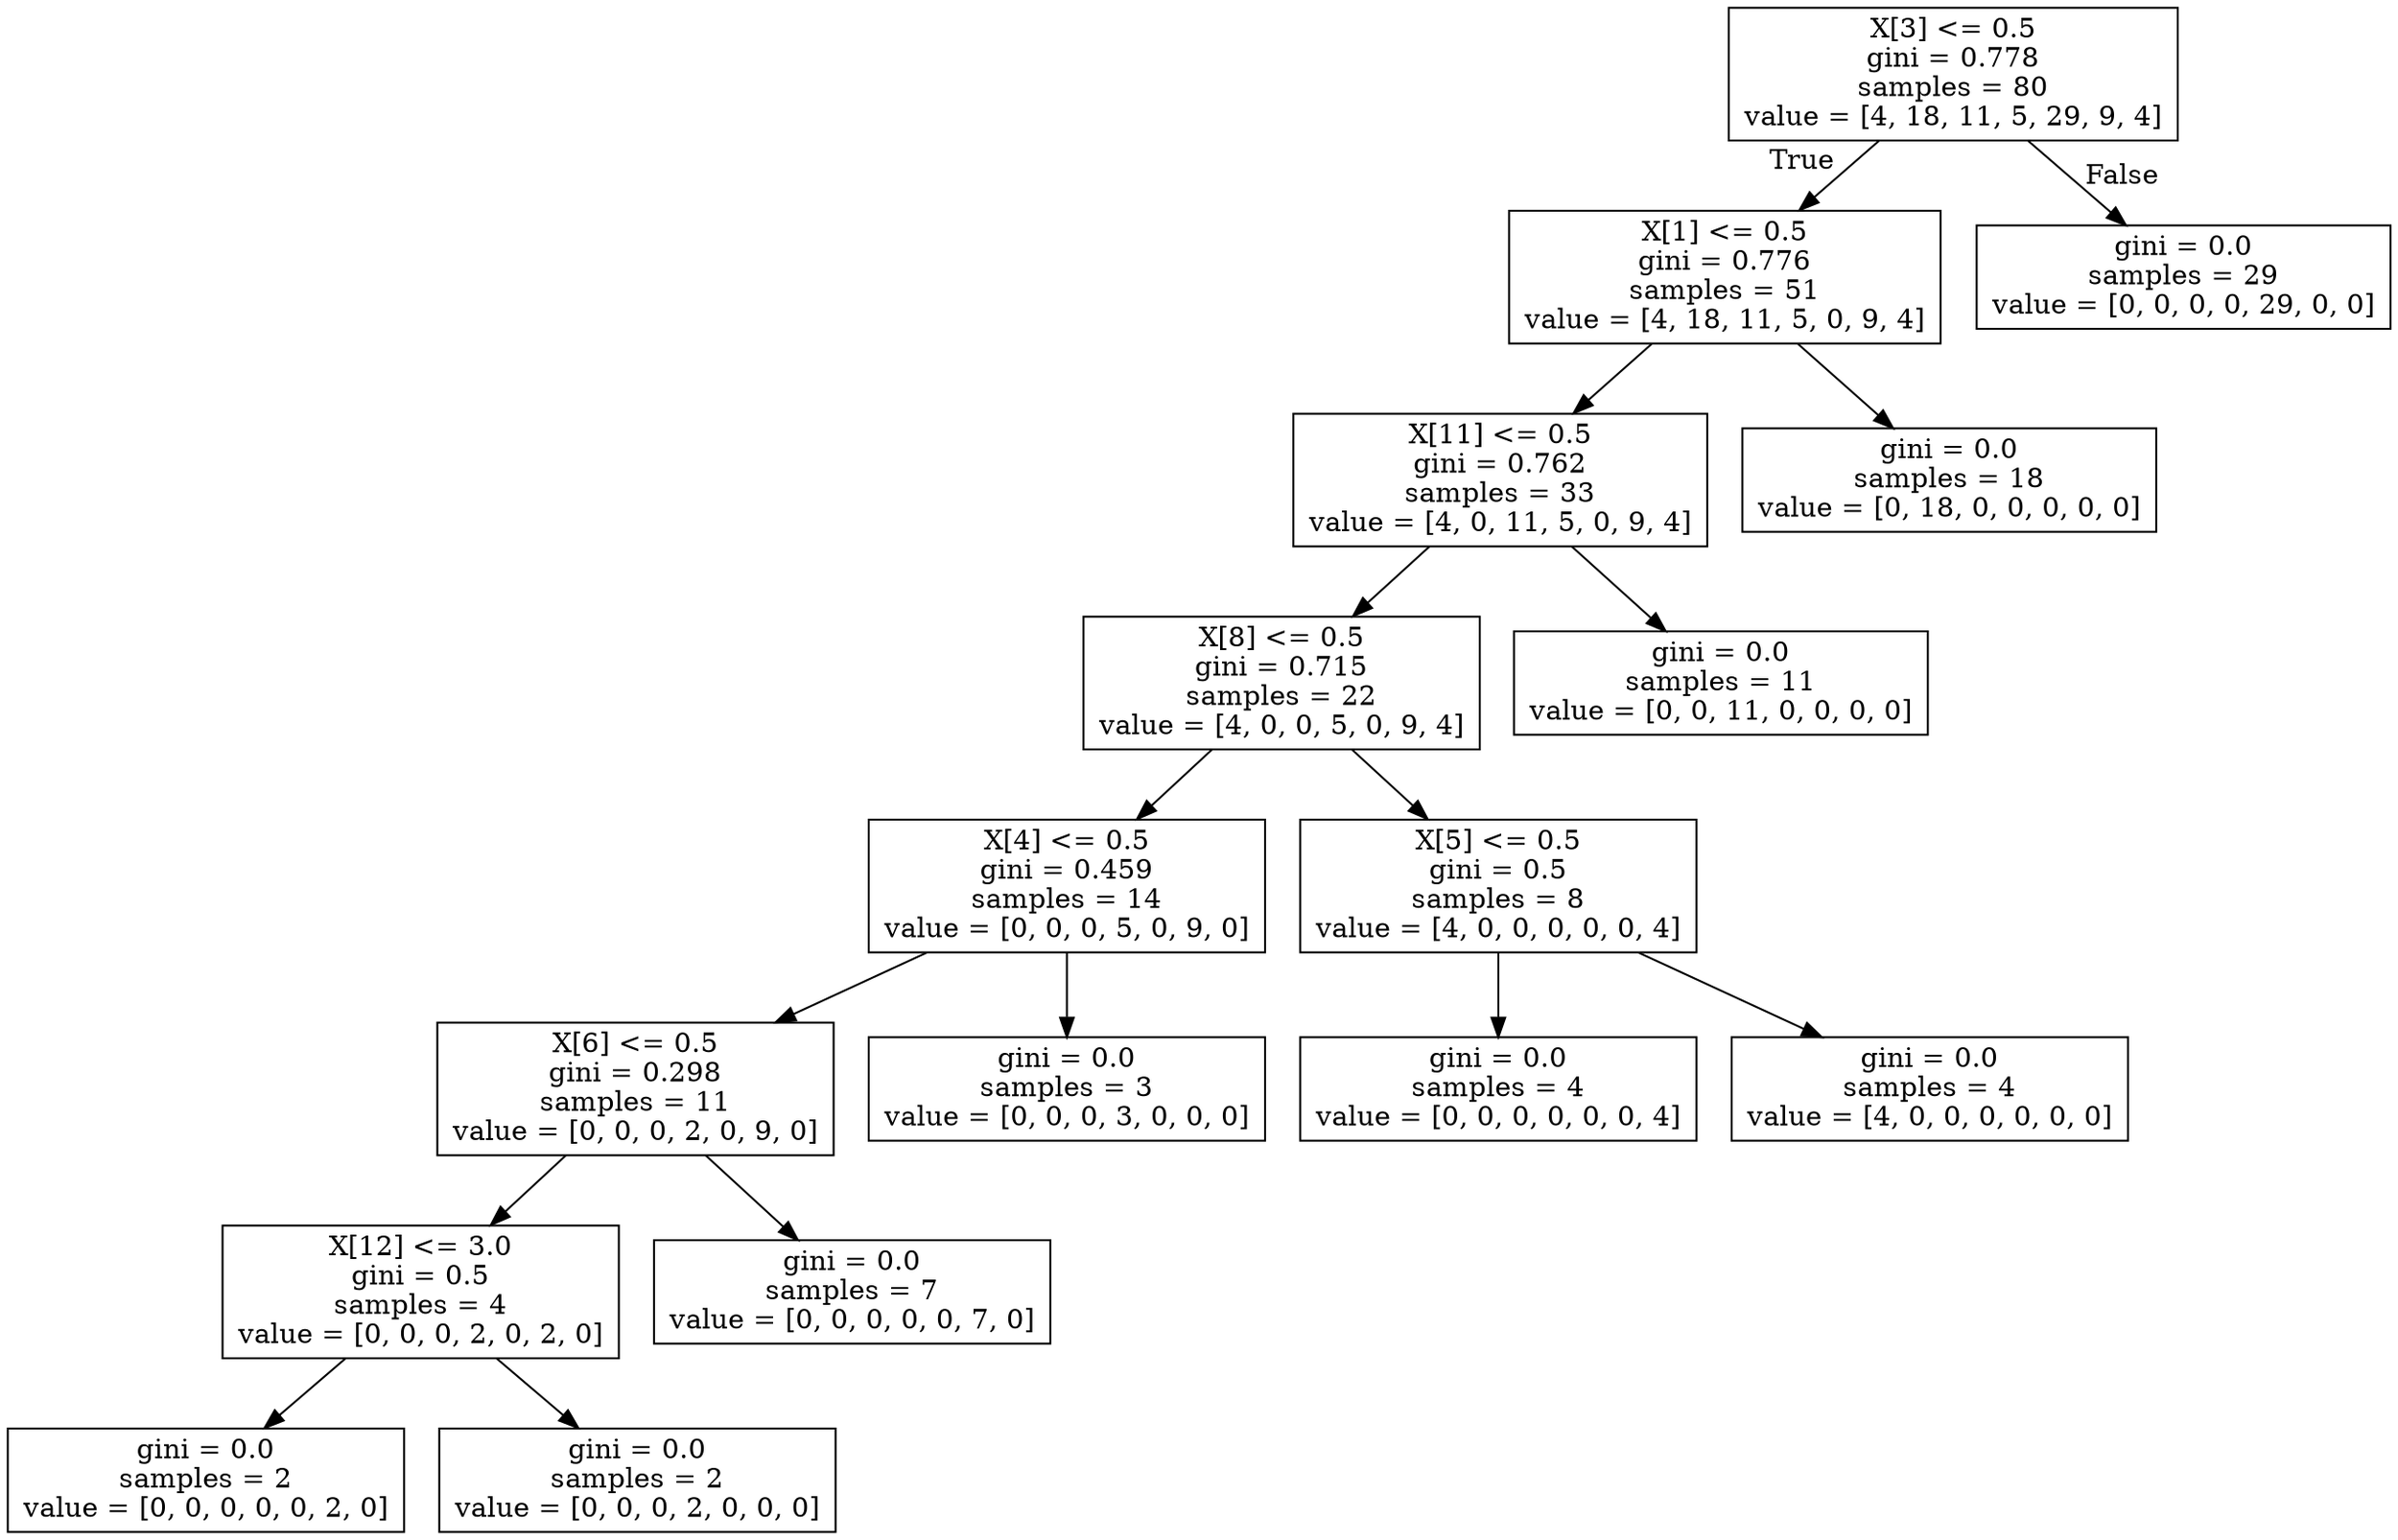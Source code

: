 digraph Tree {
node [shape=box] ;
0 [label="X[3] <= 0.5\ngini = 0.778\nsamples = 80\nvalue = [4, 18, 11, 5, 29, 9, 4]"] ;
1 [label="X[1] <= 0.5\ngini = 0.776\nsamples = 51\nvalue = [4, 18, 11, 5, 0, 9, 4]"] ;
0 -> 1 [labeldistance=2.5, labelangle=45, headlabel="True"] ;
2 [label="X[11] <= 0.5\ngini = 0.762\nsamples = 33\nvalue = [4, 0, 11, 5, 0, 9, 4]"] ;
1 -> 2 ;
3 [label="X[8] <= 0.5\ngini = 0.715\nsamples = 22\nvalue = [4, 0, 0, 5, 0, 9, 4]"] ;
2 -> 3 ;
4 [label="X[4] <= 0.5\ngini = 0.459\nsamples = 14\nvalue = [0, 0, 0, 5, 0, 9, 0]"] ;
3 -> 4 ;
5 [label="X[6] <= 0.5\ngini = 0.298\nsamples = 11\nvalue = [0, 0, 0, 2, 0, 9, 0]"] ;
4 -> 5 ;
6 [label="X[12] <= 3.0\ngini = 0.5\nsamples = 4\nvalue = [0, 0, 0, 2, 0, 2, 0]"] ;
5 -> 6 ;
7 [label="gini = 0.0\nsamples = 2\nvalue = [0, 0, 0, 0, 0, 2, 0]"] ;
6 -> 7 ;
8 [label="gini = 0.0\nsamples = 2\nvalue = [0, 0, 0, 2, 0, 0, 0]"] ;
6 -> 8 ;
9 [label="gini = 0.0\nsamples = 7\nvalue = [0, 0, 0, 0, 0, 7, 0]"] ;
5 -> 9 ;
10 [label="gini = 0.0\nsamples = 3\nvalue = [0, 0, 0, 3, 0, 0, 0]"] ;
4 -> 10 ;
11 [label="X[5] <= 0.5\ngini = 0.5\nsamples = 8\nvalue = [4, 0, 0, 0, 0, 0, 4]"] ;
3 -> 11 ;
12 [label="gini = 0.0\nsamples = 4\nvalue = [0, 0, 0, 0, 0, 0, 4]"] ;
11 -> 12 ;
13 [label="gini = 0.0\nsamples = 4\nvalue = [4, 0, 0, 0, 0, 0, 0]"] ;
11 -> 13 ;
14 [label="gini = 0.0\nsamples = 11\nvalue = [0, 0, 11, 0, 0, 0, 0]"] ;
2 -> 14 ;
15 [label="gini = 0.0\nsamples = 18\nvalue = [0, 18, 0, 0, 0, 0, 0]"] ;
1 -> 15 ;
16 [label="gini = 0.0\nsamples = 29\nvalue = [0, 0, 0, 0, 29, 0, 0]"] ;
0 -> 16 [labeldistance=2.5, labelangle=-45, headlabel="False"] ;
}